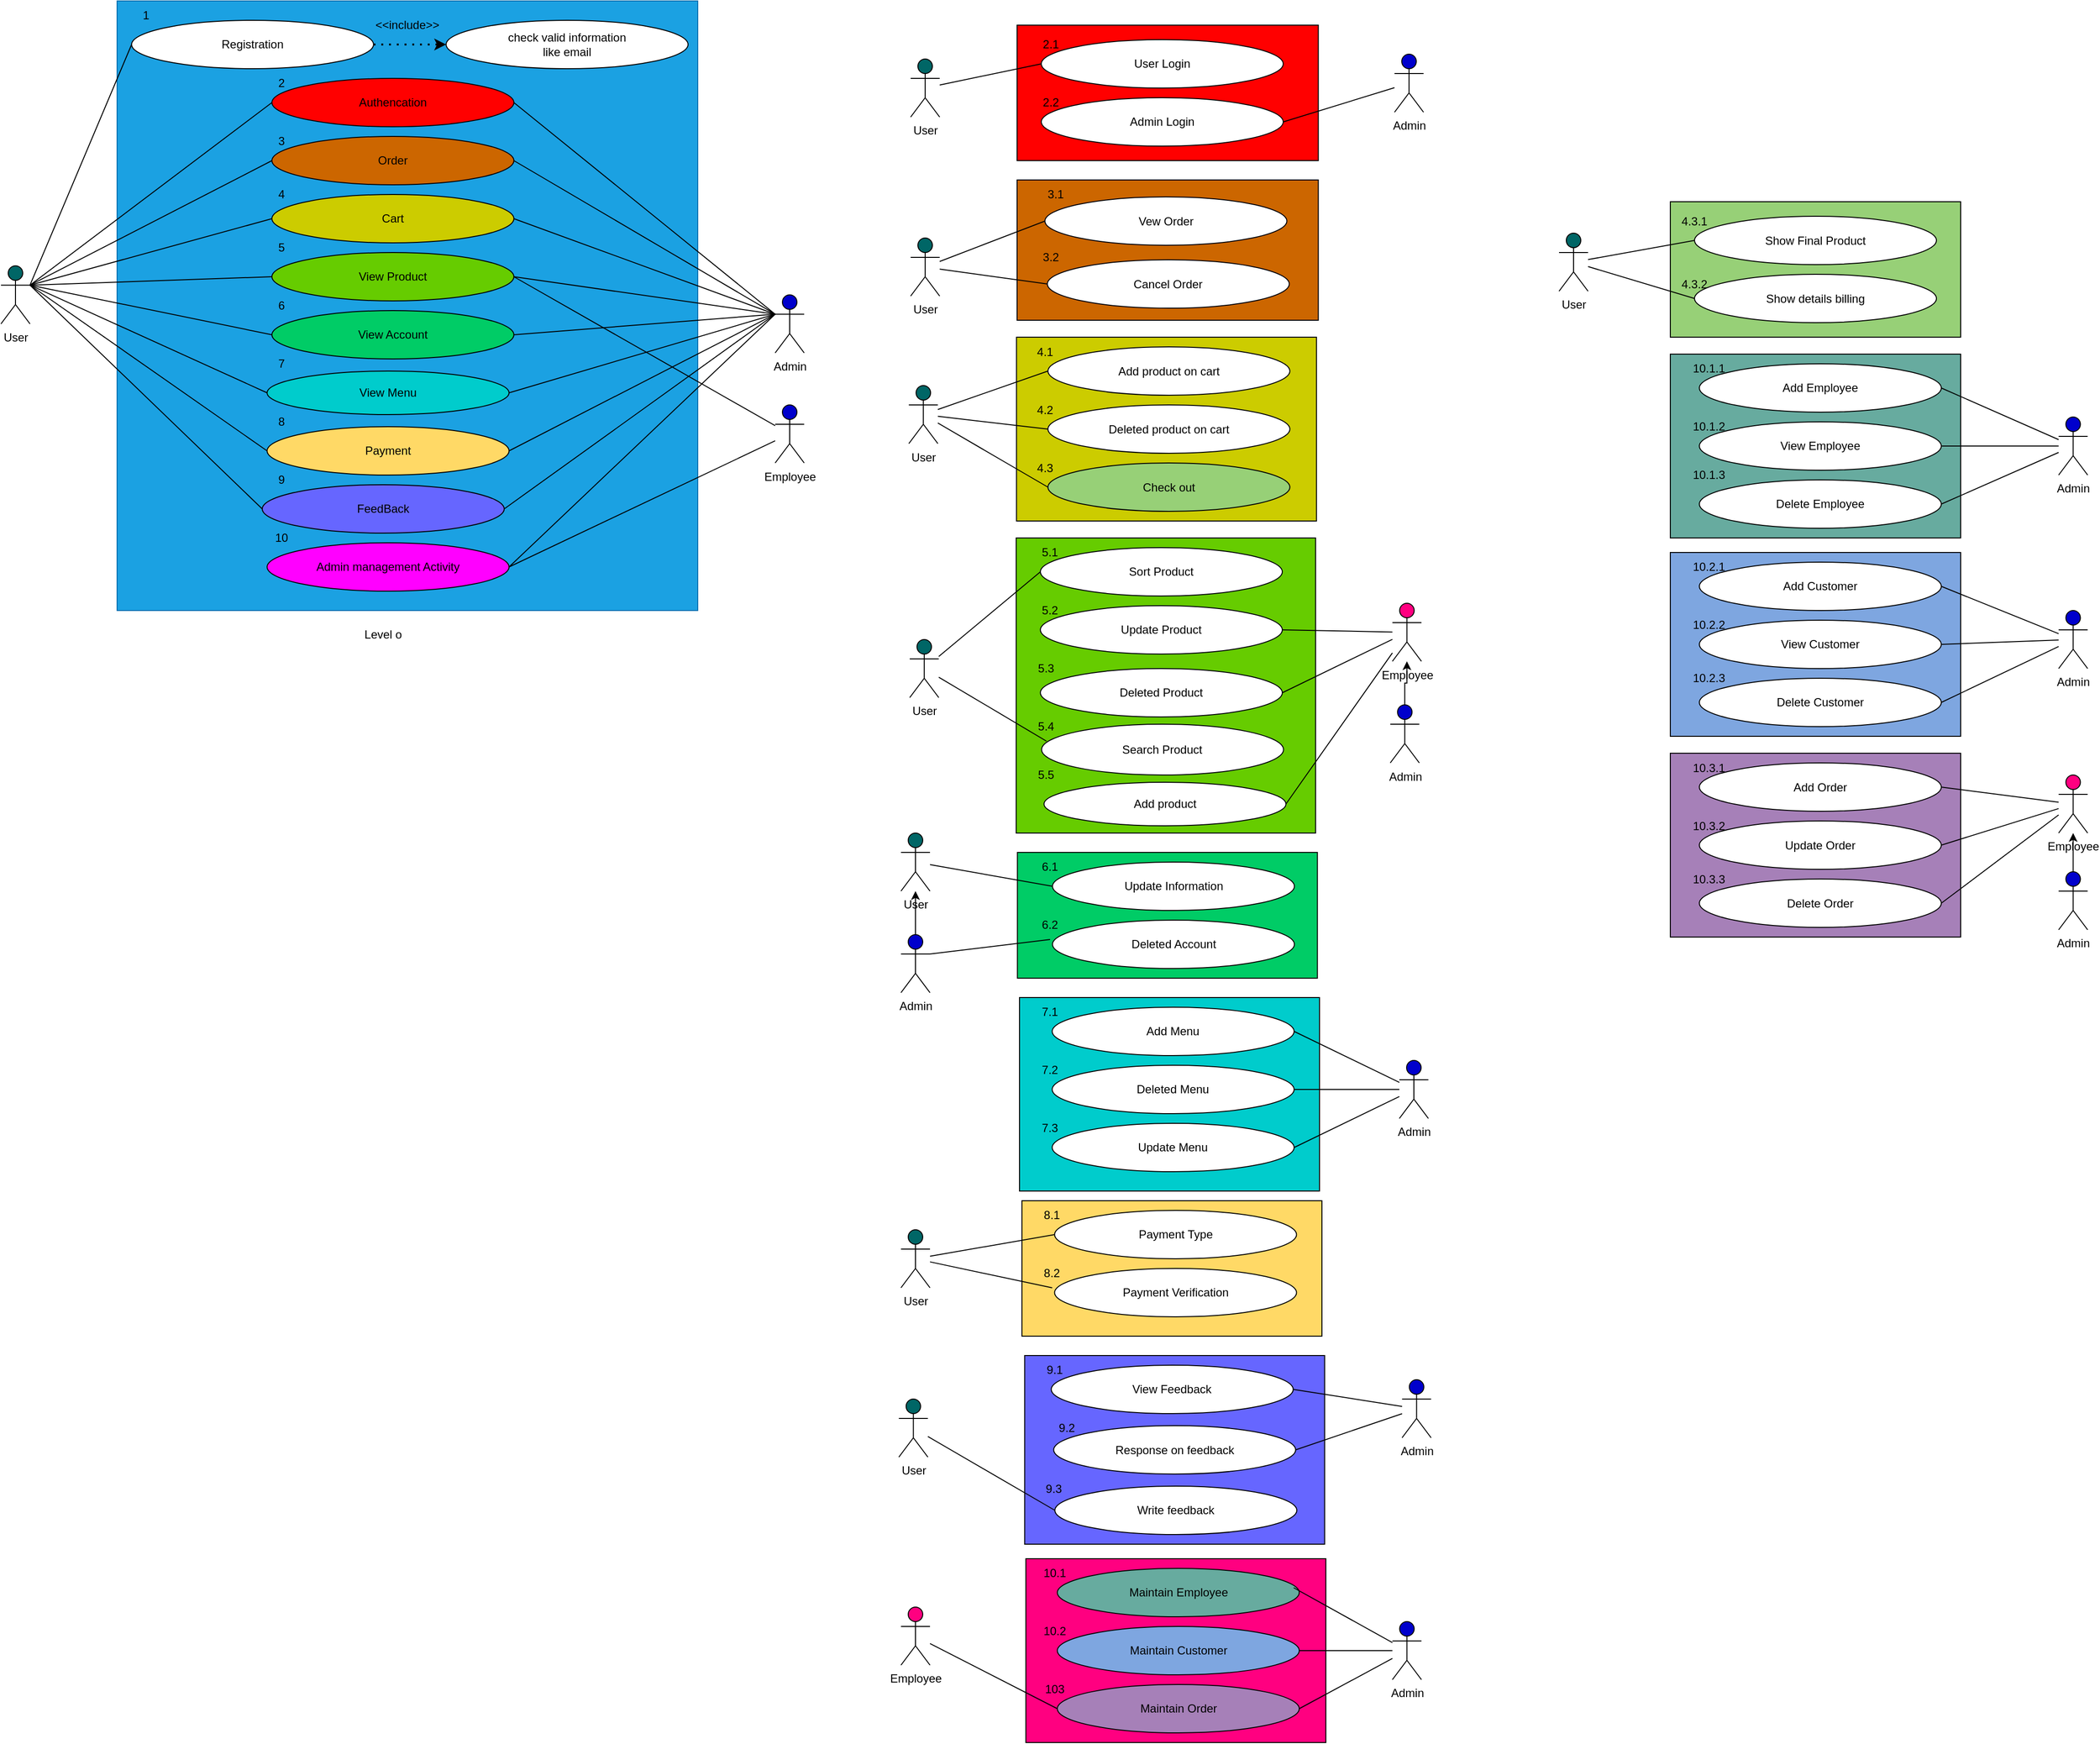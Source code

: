 <mxfile version="20.2.2" type="google"><diagram id="FgqosKj6DDR6s6B6h2Nz" name="Page-1"><mxGraphModel grid="1" page="1" gridSize="10" guides="1" tooltips="1" connect="1" arrows="1" fold="1" pageScale="1" pageWidth="850" pageHeight="1100" math="0" shadow="0"><root><mxCell id="0"/><mxCell id="1" parent="0"/><mxCell id="j2iX6_kHAnyw84ZMgo5Q-1" value="Admin" style="shape=umlActor;verticalLabelPosition=bottom;verticalAlign=top;html=1;outlineConnect=0;fillColor=#0000CC;" vertex="1" parent="1"><mxGeometry x="-40" y="-1866.25" width="30" height="60" as="geometry"/></mxCell><mxCell id="j2iX6_kHAnyw84ZMgo5Q-2" value="User" style="shape=umlActor;verticalLabelPosition=bottom;verticalAlign=top;html=1;outlineConnect=0;fillColor=#006666;" vertex="1" parent="1"><mxGeometry x="-840" y="-1896.25" width="30" height="60" as="geometry"/></mxCell><mxCell id="j2iX6_kHAnyw84ZMgo5Q-5" value="" style="rounded=0;whiteSpace=wrap;html=1;fillColor=#1ba1e2;fontColor=#ffffff;strokeColor=#006EAF;" vertex="1" parent="1"><mxGeometry x="-720" y="-2170" width="600" height="630" as="geometry"/></mxCell><mxCell id="j2iX6_kHAnyw84ZMgo5Q-6" value="Authencation" style="ellipse;whiteSpace=wrap;html=1;fillColor=#FF0000;" vertex="1" parent="1"><mxGeometry x="-560" y="-2090" width="250" height="50" as="geometry"/></mxCell><mxCell id="j2iX6_kHAnyw84ZMgo5Q-7" value="Order" style="ellipse;whiteSpace=wrap;html=1;fillColor=#CC6600;" vertex="1" parent="1"><mxGeometry x="-560" y="-2030" width="250" height="50" as="geometry"/></mxCell><mxCell id="j2iX6_kHAnyw84ZMgo5Q-8" value="Cart" style="ellipse;whiteSpace=wrap;html=1;fillColor=#CCCC00;" vertex="1" parent="1"><mxGeometry x="-560" y="-1970" width="250" height="50" as="geometry"/></mxCell><mxCell id="j2iX6_kHAnyw84ZMgo5Q-9" value="View Account" style="ellipse;whiteSpace=wrap;html=1;fillColor=#00CC66;" vertex="1" parent="1"><mxGeometry x="-560" y="-1850" width="250" height="50" as="geometry"/></mxCell><mxCell id="j2iX6_kHAnyw84ZMgo5Q-10" value="Payment" style="ellipse;whiteSpace=wrap;html=1;fillColor=#FFD966;" vertex="1" parent="1"><mxGeometry x="-565" y="-1730" width="250" height="50" as="geometry"/></mxCell><mxCell id="j2iX6_kHAnyw84ZMgo5Q-11" value="Registration" style="ellipse;whiteSpace=wrap;html=1;" vertex="1" parent="1"><mxGeometry x="-705" y="-2150" width="250" height="50" as="geometry"/></mxCell><mxCell id="j2iX6_kHAnyw84ZMgo5Q-13" value="FeedBack" style="ellipse;whiteSpace=wrap;html=1;fillColor=#6666FF;" vertex="1" parent="1"><mxGeometry x="-570" y="-1670" width="250" height="50" as="geometry"/></mxCell><mxCell id="j2iX6_kHAnyw84ZMgo5Q-14" value="Admin management Activity" style="ellipse;whiteSpace=wrap;html=1;fillColor=#FF00FF;" vertex="1" parent="1"><mxGeometry x="-565" y="-1610" width="250" height="50" as="geometry"/></mxCell><mxCell id="j2iX6_kHAnyw84ZMgo5Q-15" value="View Product" style="ellipse;whiteSpace=wrap;html=1;fillColor=#66CC00;" vertex="1" parent="1"><mxGeometry x="-560" y="-1910" width="250" height="50" as="geometry"/></mxCell><mxCell id="j2iX6_kHAnyw84ZMgo5Q-16" value="Level o" style="text;html=1;strokeColor=none;fillColor=none;align=center;verticalAlign=middle;whiteSpace=wrap;rounded=0;" vertex="1" parent="1"><mxGeometry x="-475" y="-1530" width="60" height="30" as="geometry"/></mxCell><mxCell id="j2iX6_kHAnyw84ZMgo5Q-17" value="2" style="text;html=1;strokeColor=none;fillColor=none;align=center;verticalAlign=middle;whiteSpace=wrap;rounded=0;" vertex="1" parent="1"><mxGeometry x="-580" y="-2100" width="60" height="30" as="geometry"/></mxCell><mxCell id="j2iX6_kHAnyw84ZMgo5Q-18" value="1" style="text;html=1;strokeColor=none;fillColor=none;align=center;verticalAlign=middle;whiteSpace=wrap;rounded=0;" vertex="1" parent="1"><mxGeometry x="-720" y="-2170" width="60" height="30" as="geometry"/></mxCell><mxCell id="j2iX6_kHAnyw84ZMgo5Q-19" value="3" style="text;html=1;strokeColor=none;fillColor=none;align=center;verticalAlign=middle;whiteSpace=wrap;rounded=0;" vertex="1" parent="1"><mxGeometry x="-580" y="-2040" width="60" height="30" as="geometry"/></mxCell><mxCell id="j2iX6_kHAnyw84ZMgo5Q-20" value="4" style="text;html=1;strokeColor=none;fillColor=none;align=center;verticalAlign=middle;whiteSpace=wrap;rounded=0;" vertex="1" parent="1"><mxGeometry x="-580" y="-1985" width="60" height="30" as="geometry"/></mxCell><mxCell id="j2iX6_kHAnyw84ZMgo5Q-23" value="View Menu" style="ellipse;whiteSpace=wrap;html=1;fillColor=#00CCCC;" vertex="1" parent="1"><mxGeometry x="-565" y="-1787.5" width="250" height="45" as="geometry"/></mxCell><mxCell id="j2iX6_kHAnyw84ZMgo5Q-24" value="" style="rounded=0;whiteSpace=wrap;html=1;fillColor=#FF0000;" vertex="1" parent="1"><mxGeometry x="210" y="-2145" width="311.25" height="140" as="geometry"/></mxCell><mxCell id="j2iX6_kHAnyw84ZMgo5Q-25" value="Admin Login" style="ellipse;whiteSpace=wrap;html=1;" vertex="1" parent="1"><mxGeometry x="235" y="-2070" width="250" height="50" as="geometry"/></mxCell><mxCell id="j2iX6_kHAnyw84ZMgo5Q-26" value="User Login" style="ellipse;whiteSpace=wrap;html=1;" vertex="1" parent="1"><mxGeometry x="235" y="-2130" width="250" height="50" as="geometry"/></mxCell><mxCell id="j2iX6_kHAnyw84ZMgo5Q-27" value="2.2" style="text;html=1;strokeColor=none;fillColor=none;align=center;verticalAlign=middle;whiteSpace=wrap;rounded=0;" vertex="1" parent="1"><mxGeometry x="215" y="-2080" width="60" height="30" as="geometry"/></mxCell><mxCell id="j2iX6_kHAnyw84ZMgo5Q-28" value="2.1" style="text;html=1;strokeColor=none;fillColor=none;align=center;verticalAlign=middle;whiteSpace=wrap;rounded=0;" vertex="1" parent="1"><mxGeometry x="215" y="-2140" width="60" height="30" as="geometry"/></mxCell><mxCell id="j2iX6_kHAnyw84ZMgo5Q-30" value="" style="rounded=0;whiteSpace=wrap;html=1;fillColor=#66CC00;" vertex="1" parent="1"><mxGeometry x="209.06" y="-1615" width="309.37" height="305" as="geometry"/></mxCell><mxCell id="j2iX6_kHAnyw84ZMgo5Q-31" value="Update Product" style="ellipse;whiteSpace=wrap;html=1;" vertex="1" parent="1"><mxGeometry x="234.06" y="-1545" width="250" height="50" as="geometry"/></mxCell><mxCell id="j2iX6_kHAnyw84ZMgo5Q-32" value="Sort Product" style="ellipse;whiteSpace=wrap;html=1;" vertex="1" parent="1"><mxGeometry x="234.06" y="-1605" width="250" height="50" as="geometry"/></mxCell><mxCell id="j2iX6_kHAnyw84ZMgo5Q-33" value="5.2" style="text;html=1;strokeColor=none;fillColor=none;align=center;verticalAlign=middle;whiteSpace=wrap;rounded=0;" vertex="1" parent="1"><mxGeometry x="214.06" y="-1555" width="60" height="30" as="geometry"/></mxCell><mxCell id="j2iX6_kHAnyw84ZMgo5Q-34" value="5.1" style="text;html=1;strokeColor=none;fillColor=none;align=center;verticalAlign=middle;whiteSpace=wrap;rounded=0;" vertex="1" parent="1"><mxGeometry x="214.06" y="-1615" width="60" height="30" as="geometry"/></mxCell><mxCell id="j2iX6_kHAnyw84ZMgo5Q-35" value="Deleted Product" style="ellipse;whiteSpace=wrap;html=1;" vertex="1" parent="1"><mxGeometry x="234.06" y="-1480" width="250" height="50" as="geometry"/></mxCell><mxCell id="j2iX6_kHAnyw84ZMgo5Q-37" value="" style="rounded=0;whiteSpace=wrap;html=1;fillColor=#FF0080;" vertex="1" parent="1"><mxGeometry x="219.06" y="-560" width="310" height="190" as="geometry"/></mxCell><mxCell id="j2iX6_kHAnyw84ZMgo5Q-38" value="Maintain Customer" style="ellipse;whiteSpace=wrap;html=1;fillColor=#7EA6E0;" vertex="1" parent="1"><mxGeometry x="251.56" y="-490" width="250" height="50" as="geometry"/></mxCell><mxCell id="j2iX6_kHAnyw84ZMgo5Q-39" value="Maintain Employee" style="ellipse;whiteSpace=wrap;html=1;fillColor=#67AB9F;" vertex="1" parent="1"><mxGeometry x="251.56" y="-550" width="250" height="50" as="geometry"/></mxCell><mxCell id="j2iX6_kHAnyw84ZMgo5Q-40" value="10.2&lt;span style=&quot;color: rgba(0, 0, 0, 0); font-family: monospace; font-size: 0px; text-align: start;&quot;&gt;%3CmxGraphModel%3E%3Croot%3E%3CmxCell%20id%3D%220%22%2F%3E%3CmxCell%20id%3D%221%22%20parent%3D%220%22%2F%3E%3CmxCell%20id%3D%222%22%20value%3D%223.2.1%22%20style%3D%22text%3Bhtml%3D1%3BstrokeColor%3Dnone%3BfillColor%3Dnone%3Balign%3Dcenter%3BverticalAlign%3Dmiddle%3BwhiteSpace%3Dwrap%3Brounded%3D0%3B%22%20vertex%3D%221%22%20parent%3D%221%22%3E%3CmxGeometry%20x%3D%22110%22%20y%3D%22-2050%22%20width%3D%2260%22%20height%3D%2230%22%20as%3D%22geometry%22%2F%3E%3C%2FmxCell%3E%3C%2Froot%3E%3C%2FmxGraphModel%3E&lt;/span&gt;" style="text;html=1;strokeColor=none;fillColor=none;align=center;verticalAlign=middle;whiteSpace=wrap;rounded=0;" vertex="1" parent="1"><mxGeometry x="219.06" y="-500" width="60" height="30" as="geometry"/></mxCell><mxCell id="j2iX6_kHAnyw84ZMgo5Q-41" value="10.1" style="text;html=1;strokeColor=none;fillColor=none;align=center;verticalAlign=middle;whiteSpace=wrap;rounded=0;" vertex="1" parent="1"><mxGeometry x="219.06" y="-560" width="60" height="30" as="geometry"/></mxCell><mxCell id="j2iX6_kHAnyw84ZMgo5Q-42" value="Maintain Order" style="ellipse;whiteSpace=wrap;html=1;fillColor=#A680B8;" vertex="1" parent="1"><mxGeometry x="251.56" y="-430" width="250" height="50" as="geometry"/></mxCell><mxCell id="xMBIIA-gF64-YtAblyIa-7" value="" style="rounded=0;whiteSpace=wrap;html=1;fillColor=#67AB9F;" vertex="1" parent="1"><mxGeometry x="885" y="-1805" width="300" height="190" as="geometry"/></mxCell><mxCell id="xMBIIA-gF64-YtAblyIa-8" value="View Employee" style="ellipse;whiteSpace=wrap;html=1;" vertex="1" parent="1"><mxGeometry x="915" y="-1735" width="250" height="50" as="geometry"/></mxCell><mxCell id="xMBIIA-gF64-YtAblyIa-9" value="Add Employee" style="ellipse;whiteSpace=wrap;html=1;" vertex="1" parent="1"><mxGeometry x="915" y="-1795" width="250" height="50" as="geometry"/></mxCell><mxCell id="xMBIIA-gF64-YtAblyIa-10" value="10.1.2" style="text;html=1;strokeColor=none;fillColor=none;align=center;verticalAlign=middle;whiteSpace=wrap;rounded=0;" vertex="1" parent="1"><mxGeometry x="895" y="-1745" width="60" height="30" as="geometry"/></mxCell><mxCell id="xMBIIA-gF64-YtAblyIa-11" value="10.1.1" style="text;html=1;strokeColor=none;fillColor=none;align=center;verticalAlign=middle;whiteSpace=wrap;rounded=0;" vertex="1" parent="1"><mxGeometry x="895" y="-1805" width="60" height="30" as="geometry"/></mxCell><mxCell id="xMBIIA-gF64-YtAblyIa-12" value="Delete Employee" style="ellipse;whiteSpace=wrap;html=1;" vertex="1" parent="1"><mxGeometry x="915" y="-1675" width="250" height="50" as="geometry"/></mxCell><mxCell id="xMBIIA-gF64-YtAblyIa-16" value="" style="rounded=0;whiteSpace=wrap;html=1;fillColor=#7EA6E0;" vertex="1" parent="1"><mxGeometry x="885" y="-1600" width="300" height="190" as="geometry"/></mxCell><mxCell id="xMBIIA-gF64-YtAblyIa-17" value="View Customer" style="ellipse;whiteSpace=wrap;html=1;" vertex="1" parent="1"><mxGeometry x="915" y="-1530" width="250" height="50" as="geometry"/></mxCell><mxCell id="xMBIIA-gF64-YtAblyIa-18" value="Add Customer" style="ellipse;whiteSpace=wrap;html=1;" vertex="1" parent="1"><mxGeometry x="915" y="-1590" width="250" height="50" as="geometry"/></mxCell><mxCell id="xMBIIA-gF64-YtAblyIa-19" value="10.2.2" style="text;html=1;strokeColor=none;fillColor=none;align=center;verticalAlign=middle;whiteSpace=wrap;rounded=0;" vertex="1" parent="1"><mxGeometry x="895" y="-1540" width="60" height="30" as="geometry"/></mxCell><mxCell id="xMBIIA-gF64-YtAblyIa-20" value="10.2.1" style="text;html=1;strokeColor=none;fillColor=none;align=center;verticalAlign=middle;whiteSpace=wrap;rounded=0;" vertex="1" parent="1"><mxGeometry x="895" y="-1600" width="60" height="30" as="geometry"/></mxCell><mxCell id="xMBIIA-gF64-YtAblyIa-21" value="Delete Customer" style="ellipse;whiteSpace=wrap;html=1;" vertex="1" parent="1"><mxGeometry x="915" y="-1470" width="250" height="50" as="geometry"/></mxCell><mxCell id="Lp3d3aF1J7P8xkE-ZqNO-3" value="" style="endArrow=classic;dashed=1;html=1;dashPattern=1 3;strokeWidth=2;rounded=0;exitX=1;exitY=0.5;exitDx=0;exitDy=0;entryX=0;entryY=0.5;entryDx=0;entryDy=0;startArrow=none;startFill=0;endFill=1;" edge="1" parent="1" source="j2iX6_kHAnyw84ZMgo5Q-11" target="Lp3d3aF1J7P8xkE-ZqNO-4"><mxGeometry width="50" height="50" relative="1" as="geometry"><mxPoint x="-490" y="-1911.25" as="sourcePoint"/><mxPoint x="-380" y="-2166.25" as="targetPoint"/></mxGeometry></mxCell><mxCell id="Lp3d3aF1J7P8xkE-ZqNO-4" value="check valid information&lt;br&gt;like email" style="ellipse;whiteSpace=wrap;html=1;" vertex="1" parent="1"><mxGeometry x="-380" y="-2150" width="250" height="50" as="geometry"/></mxCell><mxCell id="Lp3d3aF1J7P8xkE-ZqNO-5" value="&amp;lt;&amp;lt;include&amp;gt;&amp;gt;" style="text;html=1;strokeColor=none;fillColor=none;align=center;verticalAlign=middle;whiteSpace=wrap;rounded=0;" vertex="1" parent="1"><mxGeometry x="-450" y="-2160" width="60" height="30" as="geometry"/></mxCell><mxCell id="Lp3d3aF1J7P8xkE-ZqNO-6" value="Search Product" style="ellipse;whiteSpace=wrap;html=1;" vertex="1" parent="1"><mxGeometry x="235.31" y="-1422.5" width="250" height="52.5" as="geometry"/></mxCell><mxCell id="Lp3d3aF1J7P8xkE-ZqNO-7" value="5" style="text;html=1;strokeColor=none;fillColor=none;align=center;verticalAlign=middle;whiteSpace=wrap;rounded=0;" vertex="1" parent="1"><mxGeometry x="-580" y="-1930" width="60" height="30" as="geometry"/></mxCell><mxCell id="Lp3d3aF1J7P8xkE-ZqNO-8" value="6" style="text;html=1;strokeColor=none;fillColor=none;align=center;verticalAlign=middle;whiteSpace=wrap;rounded=0;" vertex="1" parent="1"><mxGeometry x="-580" y="-1870" width="60" height="30" as="geometry"/></mxCell><mxCell id="Lp3d3aF1J7P8xkE-ZqNO-9" value="7" style="text;html=1;strokeColor=none;fillColor=none;align=center;verticalAlign=middle;whiteSpace=wrap;rounded=0;" vertex="1" parent="1"><mxGeometry x="-580" y="-1810" width="60" height="30" as="geometry"/></mxCell><mxCell id="Lp3d3aF1J7P8xkE-ZqNO-10" value="8" style="text;html=1;strokeColor=none;fillColor=none;align=center;verticalAlign=middle;whiteSpace=wrap;rounded=0;" vertex="1" parent="1"><mxGeometry x="-580" y="-1750" width="60" height="30" as="geometry"/></mxCell><mxCell id="Lp3d3aF1J7P8xkE-ZqNO-11" value="9" style="text;html=1;strokeColor=none;fillColor=none;align=center;verticalAlign=middle;whiteSpace=wrap;rounded=0;" vertex="1" parent="1"><mxGeometry x="-580" y="-1690" width="60" height="30" as="geometry"/></mxCell><mxCell id="Lp3d3aF1J7P8xkE-ZqNO-12" value="10" style="text;html=1;strokeColor=none;fillColor=none;align=center;verticalAlign=middle;whiteSpace=wrap;rounded=0;" vertex="1" parent="1"><mxGeometry x="-580" y="-1630" width="60" height="30" as="geometry"/></mxCell><mxCell id="Lp3d3aF1J7P8xkE-ZqNO-19" value="" style="rounded=0;whiteSpace=wrap;html=1;fillColor=#CC6600;" vertex="1" parent="1"><mxGeometry x="210" y="-1985" width="311.25" height="145" as="geometry"/></mxCell><mxCell id="Lp3d3aF1J7P8xkE-ZqNO-20" value="Vew Order" style="ellipse;whiteSpace=wrap;html=1;" vertex="1" parent="1"><mxGeometry x="238.75" y="-1967.5" width="250" height="50" as="geometry"/></mxCell><mxCell id="Lp3d3aF1J7P8xkE-ZqNO-24" value="3.1" style="text;html=1;strokeColor=none;fillColor=none;align=center;verticalAlign=middle;whiteSpace=wrap;rounded=0;" vertex="1" parent="1"><mxGeometry x="220" y="-1985" width="60" height="30" as="geometry"/></mxCell><mxCell id="Lp3d3aF1J7P8xkE-ZqNO-28" value="103" style="text;html=1;strokeColor=none;fillColor=none;align=center;verticalAlign=middle;whiteSpace=wrap;rounded=0;" vertex="1" parent="1"><mxGeometry x="219.06" y="-440" width="60" height="30" as="geometry"/></mxCell><mxCell id="Lp3d3aF1J7P8xkE-ZqNO-29" value="" style="rounded=0;whiteSpace=wrap;html=1;fillColor=#CCCC00;" vertex="1" parent="1"><mxGeometry x="209.37" y="-1822.5" width="310" height="190" as="geometry"/></mxCell><mxCell id="Lp3d3aF1J7P8xkE-ZqNO-30" value="Deleted product on cart" style="ellipse;whiteSpace=wrap;html=1;" vertex="1" parent="1"><mxGeometry x="241.87" y="-1752.5" width="250" height="50" as="geometry"/></mxCell><mxCell id="Lp3d3aF1J7P8xkE-ZqNO-31" value="Add product on cart" style="ellipse;whiteSpace=wrap;html=1;" vertex="1" parent="1"><mxGeometry x="241.87" y="-1812.5" width="250" height="50" as="geometry"/></mxCell><mxCell id="Lp3d3aF1J7P8xkE-ZqNO-32" value="4.2" style="text;html=1;strokeColor=none;fillColor=none;align=center;verticalAlign=middle;whiteSpace=wrap;rounded=0;" vertex="1" parent="1"><mxGeometry x="209.37" y="-1762.5" width="60" height="30" as="geometry"/></mxCell><mxCell id="Lp3d3aF1J7P8xkE-ZqNO-33" value="4.1" style="text;html=1;strokeColor=none;fillColor=none;align=center;verticalAlign=middle;whiteSpace=wrap;rounded=0;" vertex="1" parent="1"><mxGeometry x="209.37" y="-1822.5" width="60" height="30" as="geometry"/></mxCell><mxCell id="Lp3d3aF1J7P8xkE-ZqNO-34" value="Check out" style="ellipse;whiteSpace=wrap;html=1;fillColor=#97D077;" vertex="1" parent="1"><mxGeometry x="241.87" y="-1692.5" width="250" height="50" as="geometry"/></mxCell><mxCell id="Lp3d3aF1J7P8xkE-ZqNO-35" value="4.3" style="text;html=1;strokeColor=none;fillColor=none;align=center;verticalAlign=middle;whiteSpace=wrap;rounded=0;" vertex="1" parent="1"><mxGeometry x="209.37" y="-1702.5" width="60" height="30" as="geometry"/></mxCell><mxCell id="Lp3d3aF1J7P8xkE-ZqNO-36" value="5.3" style="text;html=1;strokeColor=none;fillColor=none;align=center;verticalAlign=middle;whiteSpace=wrap;rounded=0;" vertex="1" parent="1"><mxGeometry x="210.31" y="-1495" width="60" height="30" as="geometry"/></mxCell><mxCell id="Lp3d3aF1J7P8xkE-ZqNO-37" value="5.4" style="text;html=1;strokeColor=none;fillColor=none;align=center;verticalAlign=middle;whiteSpace=wrap;rounded=0;" vertex="1" parent="1"><mxGeometry x="210.31" y="-1435" width="60" height="30" as="geometry"/></mxCell><mxCell id="Lp3d3aF1J7P8xkE-ZqNO-38" value="" style="rounded=0;whiteSpace=wrap;html=1;fillColor=#00CC66;" vertex="1" parent="1"><mxGeometry x="210.31" y="-1290" width="310" height="130" as="geometry"/></mxCell><mxCell id="Lp3d3aF1J7P8xkE-ZqNO-39" value="Deleted Account" style="ellipse;whiteSpace=wrap;html=1;" vertex="1" parent="1"><mxGeometry x="246.56" y="-1220" width="250" height="50" as="geometry"/></mxCell><mxCell id="Lp3d3aF1J7P8xkE-ZqNO-40" value="Update Information" style="ellipse;whiteSpace=wrap;html=1;" vertex="1" parent="1"><mxGeometry x="246.56" y="-1280" width="250" height="50" as="geometry"/></mxCell><mxCell id="Lp3d3aF1J7P8xkE-ZqNO-41" value="6.2" style="text;html=1;strokeColor=none;fillColor=none;align=center;verticalAlign=middle;whiteSpace=wrap;rounded=0;" vertex="1" parent="1"><mxGeometry x="214.06" y="-1230" width="60" height="30" as="geometry"/></mxCell><mxCell id="Lp3d3aF1J7P8xkE-ZqNO-42" value="6.1" style="text;html=1;strokeColor=none;fillColor=none;align=center;verticalAlign=middle;whiteSpace=wrap;rounded=0;" vertex="1" parent="1"><mxGeometry x="214.06" y="-1290" width="60" height="30" as="geometry"/></mxCell><mxCell id="Lp3d3aF1J7P8xkE-ZqNO-45" value="Cancel Order" style="ellipse;whiteSpace=wrap;html=1;" vertex="1" parent="1"><mxGeometry x="241.25" y="-1902.5" width="250" height="50" as="geometry"/></mxCell><mxCell id="Lp3d3aF1J7P8xkE-ZqNO-46" value="3.2" style="text;html=1;strokeColor=none;fillColor=none;align=center;verticalAlign=middle;whiteSpace=wrap;rounded=0;" vertex="1" parent="1"><mxGeometry x="215" y="-1920" width="60" height="30" as="geometry"/></mxCell><mxCell id="Lp3d3aF1J7P8xkE-ZqNO-47" value="Add product" style="ellipse;whiteSpace=wrap;html=1;" vertex="1" parent="1"><mxGeometry x="237.81" y="-1362.5" width="250" height="45" as="geometry"/></mxCell><mxCell id="Lp3d3aF1J7P8xkE-ZqNO-48" value="5.5" style="text;html=1;strokeColor=none;fillColor=none;align=center;verticalAlign=middle;whiteSpace=wrap;rounded=0;" vertex="1" parent="1"><mxGeometry x="210.31" y="-1385" width="60" height="30" as="geometry"/></mxCell><mxCell id="Lp3d3aF1J7P8xkE-ZqNO-49" value="" style="rounded=0;whiteSpace=wrap;html=1;fillColor=#00CCCC;" vertex="1" parent="1"><mxGeometry x="212.5" y="-1140" width="310" height="200" as="geometry"/></mxCell><mxCell id="Lp3d3aF1J7P8xkE-ZqNO-50" value="Deleted Menu" style="ellipse;whiteSpace=wrap;html=1;" vertex="1" parent="1"><mxGeometry x="246.25" y="-1070" width="250" height="50" as="geometry"/></mxCell><mxCell id="Lp3d3aF1J7P8xkE-ZqNO-51" value="Add Menu" style="ellipse;whiteSpace=wrap;html=1;" vertex="1" parent="1"><mxGeometry x="246.25" y="-1130" width="250" height="50" as="geometry"/></mxCell><mxCell id="Lp3d3aF1J7P8xkE-ZqNO-52" value="7.2" style="text;html=1;strokeColor=none;fillColor=none;align=center;verticalAlign=middle;whiteSpace=wrap;rounded=0;" vertex="1" parent="1"><mxGeometry x="213.75" y="-1080" width="60" height="30" as="geometry"/></mxCell><mxCell id="Lp3d3aF1J7P8xkE-ZqNO-53" value="7.1" style="text;html=1;strokeColor=none;fillColor=none;align=center;verticalAlign=middle;whiteSpace=wrap;rounded=0;" vertex="1" parent="1"><mxGeometry x="213.75" y="-1140" width="60" height="30" as="geometry"/></mxCell><mxCell id="Lp3d3aF1J7P8xkE-ZqNO-54" value="Update Menu" style="ellipse;whiteSpace=wrap;html=1;" vertex="1" parent="1"><mxGeometry x="246.25" y="-1010" width="250" height="50" as="geometry"/></mxCell><mxCell id="Lp3d3aF1J7P8xkE-ZqNO-55" value="7.3" style="text;html=1;strokeColor=none;fillColor=none;align=center;verticalAlign=middle;whiteSpace=wrap;rounded=0;" vertex="1" parent="1"><mxGeometry x="213.75" y="-1020" width="60" height="30" as="geometry"/></mxCell><mxCell id="Lp3d3aF1J7P8xkE-ZqNO-56" style="edgeStyle=orthogonalEdgeStyle;rounded=0;orthogonalLoop=1;jettySize=auto;html=1;exitX=0.5;exitY=1;exitDx=0;exitDy=0;" edge="1" parent="1" source="j2iX6_kHAnyw84ZMgo5Q-16" target="j2iX6_kHAnyw84ZMgo5Q-16"><mxGeometry relative="1" as="geometry"/></mxCell><mxCell id="dVG85D8PzPPA9ObBqvFD-1" value="10.1.3" style="text;html=1;strokeColor=none;fillColor=none;align=center;verticalAlign=middle;whiteSpace=wrap;rounded=0;" vertex="1" parent="1"><mxGeometry x="895" y="-1695" width="60" height="30" as="geometry"/></mxCell><mxCell id="dVG85D8PzPPA9ObBqvFD-2" value="10.2.3" style="text;html=1;strokeColor=none;fillColor=none;align=center;verticalAlign=middle;whiteSpace=wrap;rounded=0;" vertex="1" parent="1"><mxGeometry x="895" y="-1485" width="60" height="30" as="geometry"/></mxCell><mxCell id="dVG85D8PzPPA9ObBqvFD-4" value="" style="rounded=0;whiteSpace=wrap;html=1;fillColor=#6666FF;" vertex="1" parent="1"><mxGeometry x="217.81" y="-770" width="310" height="195" as="geometry"/></mxCell><mxCell id="dVG85D8PzPPA9ObBqvFD-5" value="Response on feedback" style="ellipse;whiteSpace=wrap;html=1;" vertex="1" parent="1"><mxGeometry x="247.81" y="-697.5" width="250" height="50" as="geometry"/></mxCell><mxCell id="dVG85D8PzPPA9ObBqvFD-6" value="View Feedback" style="ellipse;whiteSpace=wrap;html=1;" vertex="1" parent="1"><mxGeometry x="245.31" y="-760" width="250" height="50" as="geometry"/></mxCell><mxCell id="dVG85D8PzPPA9ObBqvFD-7" value="9.2" style="text;html=1;strokeColor=none;fillColor=none;align=center;verticalAlign=middle;whiteSpace=wrap;rounded=0;" vertex="1" parent="1"><mxGeometry x="219.06" y="-710" width="84.69" height="30" as="geometry"/></mxCell><mxCell id="dVG85D8PzPPA9ObBqvFD-8" value="9.1" style="text;html=1;strokeColor=none;fillColor=none;align=center;verticalAlign=middle;whiteSpace=wrap;rounded=0;" vertex="1" parent="1"><mxGeometry x="219.06" y="-770" width="60" height="30" as="geometry"/></mxCell><mxCell id="dVG85D8PzPPA9ObBqvFD-9" value="" style="rounded=0;whiteSpace=wrap;html=1;fillColor=#97D077;" vertex="1" parent="1"><mxGeometry x="885" y="-1962.5" width="300" height="140" as="geometry"/></mxCell><mxCell id="dVG85D8PzPPA9ObBqvFD-10" value="Show details billing" style="ellipse;whiteSpace=wrap;html=1;" vertex="1" parent="1"><mxGeometry x="910" y="-1887.5" width="250" height="50" as="geometry"/></mxCell><mxCell id="dVG85D8PzPPA9ObBqvFD-11" value="Show Final Product" style="ellipse;whiteSpace=wrap;html=1;" vertex="1" parent="1"><mxGeometry x="910" y="-1947.5" width="250" height="50" as="geometry"/></mxCell><mxCell id="dVG85D8PzPPA9ObBqvFD-12" value="4.3.2" style="text;html=1;strokeColor=none;fillColor=none;align=center;verticalAlign=middle;whiteSpace=wrap;rounded=0;" vertex="1" parent="1"><mxGeometry x="880" y="-1892.5" width="60" height="30" as="geometry"/></mxCell><mxCell id="dVG85D8PzPPA9ObBqvFD-13" value="4.3.1" style="text;html=1;strokeColor=none;fillColor=none;align=center;verticalAlign=middle;whiteSpace=wrap;rounded=0;" vertex="1" parent="1"><mxGeometry x="880" y="-1957.5" width="60" height="30" as="geometry"/></mxCell><mxCell id="dVG85D8PzPPA9ObBqvFD-20" value="" style="endArrow=none;html=1;rounded=0;entryX=1;entryY=0.5;entryDx=0;entryDy=0;exitX=0;exitY=0.333;exitDx=0;exitDy=0;exitPerimeter=0;" edge="1" parent="1" source="j2iX6_kHAnyw84ZMgo5Q-1" target="j2iX6_kHAnyw84ZMgo5Q-6"><mxGeometry width="50" height="50" relative="1" as="geometry"><mxPoint x="-840" y="-1981.25" as="sourcePoint"/><mxPoint x="-695" y="-2126.25" as="targetPoint"/></mxGeometry></mxCell><mxCell id="dVG85D8PzPPA9ObBqvFD-21" value="" style="endArrow=none;html=1;rounded=0;entryX=1;entryY=0.5;entryDx=0;entryDy=0;exitX=0;exitY=0.333;exitDx=0;exitDy=0;exitPerimeter=0;" edge="1" parent="1" source="j2iX6_kHAnyw84ZMgo5Q-1" target="j2iX6_kHAnyw84ZMgo5Q-14"><mxGeometry width="50" height="50" relative="1" as="geometry"><mxPoint x="-240" y="-1871.25" as="sourcePoint"/><mxPoint x="-190" y="-1921.25" as="targetPoint"/></mxGeometry></mxCell><mxCell id="dVG85D8PzPPA9ObBqvFD-23" value="" style="endArrow=none;html=1;rounded=0;exitX=1;exitY=0.333;exitDx=0;exitDy=0;exitPerimeter=0;entryX=0;entryY=0.5;entryDx=0;entryDy=0;" edge="1" parent="1" source="j2iX6_kHAnyw84ZMgo5Q-2" target="j2iX6_kHAnyw84ZMgo5Q-11"><mxGeometry width="50" height="50" relative="1" as="geometry"><mxPoint x="-430" y="-1871.25" as="sourcePoint"/><mxPoint x="-380" y="-1921.25" as="targetPoint"/><Array as="points"/></mxGeometry></mxCell><mxCell id="dVG85D8PzPPA9ObBqvFD-24" value="" style="endArrow=none;html=1;rounded=0;entryX=0;entryY=0.5;entryDx=0;entryDy=0;exitX=1;exitY=0.333;exitDx=0;exitDy=0;exitPerimeter=0;" edge="1" parent="1" source="j2iX6_kHAnyw84ZMgo5Q-2" target="j2iX6_kHAnyw84ZMgo5Q-6"><mxGeometry width="50" height="50" relative="1" as="geometry"><mxPoint x="-430" y="-1871.25" as="sourcePoint"/><mxPoint x="-380" y="-1921.25" as="targetPoint"/></mxGeometry></mxCell><mxCell id="dVG85D8PzPPA9ObBqvFD-25" value="" style="endArrow=none;html=1;rounded=0;exitX=1;exitY=0.333;exitDx=0;exitDy=0;exitPerimeter=0;entryX=0;entryY=0.5;entryDx=0;entryDy=0;" edge="1" parent="1" source="j2iX6_kHAnyw84ZMgo5Q-2" target="j2iX6_kHAnyw84ZMgo5Q-7"><mxGeometry width="50" height="50" relative="1" as="geometry"><mxPoint x="-430" y="-1871.25" as="sourcePoint"/><mxPoint x="-380" y="-1921.25" as="targetPoint"/></mxGeometry></mxCell><mxCell id="dVG85D8PzPPA9ObBqvFD-27" value="" style="endArrow=none;html=1;rounded=0;exitX=1;exitY=0.333;exitDx=0;exitDy=0;exitPerimeter=0;entryX=0;entryY=0.5;entryDx=0;entryDy=0;" edge="1" parent="1" source="j2iX6_kHAnyw84ZMgo5Q-2" target="j2iX6_kHAnyw84ZMgo5Q-8"><mxGeometry width="50" height="50" relative="1" as="geometry"><mxPoint x="-430" y="-1871.25" as="sourcePoint"/><mxPoint x="-380" y="-1921.25" as="targetPoint"/></mxGeometry></mxCell><mxCell id="dVG85D8PzPPA9ObBqvFD-28" value="" style="endArrow=none;html=1;rounded=0;exitX=1;exitY=0.333;exitDx=0;exitDy=0;exitPerimeter=0;entryX=0;entryY=0.5;entryDx=0;entryDy=0;" edge="1" parent="1" source="j2iX6_kHAnyw84ZMgo5Q-2" target="j2iX6_kHAnyw84ZMgo5Q-15"><mxGeometry width="50" height="50" relative="1" as="geometry"><mxPoint x="-430" y="-1871.25" as="sourcePoint"/><mxPoint x="-380" y="-1921.25" as="targetPoint"/></mxGeometry></mxCell><mxCell id="dVG85D8PzPPA9ObBqvFD-29" value="" style="endArrow=none;html=1;rounded=0;exitX=1;exitY=0.333;exitDx=0;exitDy=0;exitPerimeter=0;entryX=0;entryY=0.5;entryDx=0;entryDy=0;" edge="1" parent="1" source="j2iX6_kHAnyw84ZMgo5Q-2" target="j2iX6_kHAnyw84ZMgo5Q-9"><mxGeometry width="50" height="50" relative="1" as="geometry"><mxPoint x="-430" y="-1871.25" as="sourcePoint"/><mxPoint x="-380" y="-1921.25" as="targetPoint"/></mxGeometry></mxCell><mxCell id="dVG85D8PzPPA9ObBqvFD-31" value="" style="endArrow=none;html=1;rounded=0;exitX=1;exitY=0.333;exitDx=0;exitDy=0;exitPerimeter=0;entryX=0;entryY=0.5;entryDx=0;entryDy=0;" edge="1" parent="1" source="j2iX6_kHAnyw84ZMgo5Q-2" target="j2iX6_kHAnyw84ZMgo5Q-23"><mxGeometry width="50" height="50" relative="1" as="geometry"><mxPoint x="-430" y="-1811.25" as="sourcePoint"/><mxPoint x="-380" y="-1861.25" as="targetPoint"/></mxGeometry></mxCell><mxCell id="dVG85D8PzPPA9ObBqvFD-32" value="" style="endArrow=none;html=1;rounded=0;exitX=1;exitY=0.333;exitDx=0;exitDy=0;exitPerimeter=0;entryX=0;entryY=0.5;entryDx=0;entryDy=0;" edge="1" parent="1" source="j2iX6_kHAnyw84ZMgo5Q-2" target="j2iX6_kHAnyw84ZMgo5Q-10"><mxGeometry width="50" height="50" relative="1" as="geometry"><mxPoint x="-430" y="-1811.25" as="sourcePoint"/><mxPoint x="-380" y="-1861.25" as="targetPoint"/></mxGeometry></mxCell><mxCell id="dVG85D8PzPPA9ObBqvFD-33" value="" style="endArrow=none;html=1;rounded=0;exitX=1;exitY=0.333;exitDx=0;exitDy=0;exitPerimeter=0;entryX=0;entryY=0.5;entryDx=0;entryDy=0;" edge="1" parent="1" source="j2iX6_kHAnyw84ZMgo5Q-2" target="j2iX6_kHAnyw84ZMgo5Q-13"><mxGeometry width="50" height="50" relative="1" as="geometry"><mxPoint x="-430" y="-1811.25" as="sourcePoint"/><mxPoint x="-380" y="-1861.25" as="targetPoint"/></mxGeometry></mxCell><mxCell id="dVG85D8PzPPA9ObBqvFD-34" value="" style="endArrow=none;html=1;rounded=0;exitX=1;exitY=0.5;exitDx=0;exitDy=0;entryX=0;entryY=0.333;entryDx=0;entryDy=0;entryPerimeter=0;" edge="1" parent="1" source="j2iX6_kHAnyw84ZMgo5Q-7" target="j2iX6_kHAnyw84ZMgo5Q-1"><mxGeometry width="50" height="50" relative="1" as="geometry"><mxPoint x="-430" y="-1811.25" as="sourcePoint"/><mxPoint x="-380" y="-1861.25" as="targetPoint"/></mxGeometry></mxCell><mxCell id="dVG85D8PzPPA9ObBqvFD-35" value="" style="endArrow=none;html=1;rounded=0;entryX=0;entryY=0.333;entryDx=0;entryDy=0;entryPerimeter=0;exitX=1;exitY=0.5;exitDx=0;exitDy=0;" edge="1" parent="1" source="j2iX6_kHAnyw84ZMgo5Q-8" target="j2iX6_kHAnyw84ZMgo5Q-1"><mxGeometry width="50" height="50" relative="1" as="geometry"><mxPoint x="-420" y="-1811.25" as="sourcePoint"/><mxPoint x="-380" y="-1861.25" as="targetPoint"/></mxGeometry></mxCell><mxCell id="dVG85D8PzPPA9ObBqvFD-36" value="" style="endArrow=none;html=1;rounded=0;entryX=0;entryY=0.333;entryDx=0;entryDy=0;entryPerimeter=0;exitX=1;exitY=0.5;exitDx=0;exitDy=0;" edge="1" parent="1" source="j2iX6_kHAnyw84ZMgo5Q-15" target="j2iX6_kHAnyw84ZMgo5Q-1"><mxGeometry width="50" height="50" relative="1" as="geometry"><mxPoint x="-440" y="-1946.25" as="sourcePoint"/><mxPoint x="-380" y="-1868.75" as="targetPoint"/></mxGeometry></mxCell><mxCell id="dVG85D8PzPPA9ObBqvFD-37" value="" style="endArrow=none;html=1;rounded=0;exitX=1;exitY=0.5;exitDx=0;exitDy=0;entryX=0;entryY=0.333;entryDx=0;entryDy=0;entryPerimeter=0;" edge="1" parent="1" source="j2iX6_kHAnyw84ZMgo5Q-9" target="j2iX6_kHAnyw84ZMgo5Q-1"><mxGeometry width="50" height="50" relative="1" as="geometry"><mxPoint x="-430" y="-1811.25" as="sourcePoint"/><mxPoint x="-380" y="-1861.25" as="targetPoint"/></mxGeometry></mxCell><mxCell id="dVG85D8PzPPA9ObBqvFD-38" value="" style="endArrow=none;html=1;rounded=0;entryX=0;entryY=0.333;entryDx=0;entryDy=0;entryPerimeter=0;exitX=1;exitY=0.5;exitDx=0;exitDy=0;" edge="1" parent="1" source="j2iX6_kHAnyw84ZMgo5Q-23" target="j2iX6_kHAnyw84ZMgo5Q-1"><mxGeometry width="50" height="50" relative="1" as="geometry"><mxPoint x="-430" y="-1811.25" as="sourcePoint"/><mxPoint x="-380" y="-1861.25" as="targetPoint"/></mxGeometry></mxCell><mxCell id="dVG85D8PzPPA9ObBqvFD-39" value="" style="endArrow=none;html=1;rounded=0;exitX=1;exitY=0.5;exitDx=0;exitDy=0;entryX=0;entryY=0.333;entryDx=0;entryDy=0;entryPerimeter=0;" edge="1" parent="1" source="j2iX6_kHAnyw84ZMgo5Q-10" target="j2iX6_kHAnyw84ZMgo5Q-1"><mxGeometry width="50" height="50" relative="1" as="geometry"><mxPoint x="-460" y="-1671.25" as="sourcePoint"/><mxPoint x="-390" y="-1881.25" as="targetPoint"/></mxGeometry></mxCell><mxCell id="dVG85D8PzPPA9ObBqvFD-40" value="" style="endArrow=none;html=1;rounded=0;entryX=0;entryY=0.333;entryDx=0;entryDy=0;entryPerimeter=0;exitX=1;exitY=0.5;exitDx=0;exitDy=0;" edge="1" parent="1" source="j2iX6_kHAnyw84ZMgo5Q-13" target="j2iX6_kHAnyw84ZMgo5Q-1"><mxGeometry width="50" height="50" relative="1" as="geometry"><mxPoint x="-390" y="-1641.25" as="sourcePoint"/><mxPoint x="-340" y="-1691.25" as="targetPoint"/></mxGeometry></mxCell><mxCell id="dVG85D8PzPPA9ObBqvFD-44" value="User" style="shape=umlActor;verticalLabelPosition=bottom;verticalAlign=top;html=1;outlineConnect=0;fillColor=#006666;" vertex="1" parent="1"><mxGeometry x="100" y="-2110" width="30" height="60" as="geometry"/></mxCell><mxCell id="dVG85D8PzPPA9ObBqvFD-45" value="Admin" style="shape=umlActor;verticalLabelPosition=bottom;verticalAlign=top;html=1;outlineConnect=0;fillColor=#0000CC;" vertex="1" parent="1"><mxGeometry x="600" y="-2115" width="30" height="60" as="geometry"/></mxCell><mxCell id="dVG85D8PzPPA9ObBqvFD-47" value="" style="endArrow=none;html=1;rounded=0;entryX=0;entryY=0.5;entryDx=0;entryDy=0;" edge="1" parent="1" source="dVG85D8PzPPA9ObBqvFD-44" target="j2iX6_kHAnyw84ZMgo5Q-26"><mxGeometry width="50" height="50" relative="1" as="geometry"><mxPoint x="130" y="-2035" as="sourcePoint"/><mxPoint x="200.711" y="-2085" as="targetPoint"/></mxGeometry></mxCell><mxCell id="dVG85D8PzPPA9ObBqvFD-49" value="" style="endArrow=none;html=1;rounded=0;entryX=1;entryY=0.5;entryDx=0;entryDy=0;" edge="1" parent="1" source="dVG85D8PzPPA9ObBqvFD-45" target="j2iX6_kHAnyw84ZMgo5Q-25"><mxGeometry width="50" height="50" relative="1" as="geometry"><mxPoint x="529.289" y="-2035" as="sourcePoint"/><mxPoint x="529.289" y="-2085" as="targetPoint"/></mxGeometry></mxCell><mxCell id="dVG85D8PzPPA9ObBqvFD-50" value="User" style="shape=umlActor;verticalLabelPosition=bottom;verticalAlign=top;html=1;outlineConnect=0;fillColor=#006666;" vertex="1" parent="1"><mxGeometry x="100" y="-1925" width="30" height="60" as="geometry"/></mxCell><mxCell id="dVG85D8PzPPA9ObBqvFD-52" value="" style="endArrow=none;html=1;rounded=0;entryX=0;entryY=0.5;entryDx=0;entryDy=0;" edge="1" parent="1" source="dVG85D8PzPPA9ObBqvFD-50" target="Lp3d3aF1J7P8xkE-ZqNO-20"><mxGeometry width="50" height="50" relative="1" as="geometry"><mxPoint x="130" y="-1845" as="sourcePoint"/><mxPoint x="200.711" y="-1895" as="targetPoint"/></mxGeometry></mxCell><mxCell id="dVG85D8PzPPA9ObBqvFD-55" value="" style="endArrow=none;html=1;rounded=0;entryX=0;entryY=0.5;entryDx=0;entryDy=0;" edge="1" parent="1" source="dVG85D8PzPPA9ObBqvFD-50" target="Lp3d3aF1J7P8xkE-ZqNO-45"><mxGeometry width="50" height="50" relative="1" as="geometry"><mxPoint x="130" y="-1845" as="sourcePoint"/><mxPoint x="200.711" y="-1895" as="targetPoint"/></mxGeometry></mxCell><mxCell id="dVG85D8PzPPA9ObBqvFD-57" value="User" style="shape=umlActor;verticalLabelPosition=bottom;verticalAlign=top;html=1;outlineConnect=0;fillColor=#006666;" vertex="1" parent="1"><mxGeometry x="98.12" y="-1772.5" width="30" height="60" as="geometry"/></mxCell><mxCell id="dVG85D8PzPPA9ObBqvFD-58" value="" style="endArrow=none;html=1;rounded=0;entryX=0;entryY=0.5;entryDx=0;entryDy=0;" edge="1" parent="1" source="dVG85D8PzPPA9ObBqvFD-57" target="Lp3d3aF1J7P8xkE-ZqNO-31"><mxGeometry width="50" height="50" relative="1" as="geometry"><mxPoint x="128.12" y="-1692.5" as="sourcePoint"/><mxPoint x="198.831" y="-1742.5" as="targetPoint"/></mxGeometry></mxCell><mxCell id="dVG85D8PzPPA9ObBqvFD-59" value="" style="endArrow=none;html=1;rounded=0;entryX=0;entryY=0.5;entryDx=0;entryDy=0;" edge="1" parent="1" source="dVG85D8PzPPA9ObBqvFD-57" target="Lp3d3aF1J7P8xkE-ZqNO-34"><mxGeometry width="50" height="50" relative="1" as="geometry"><mxPoint x="128.12" y="-1692.5" as="sourcePoint"/><mxPoint x="198.831" y="-1742.5" as="targetPoint"/></mxGeometry></mxCell><mxCell id="dVG85D8PzPPA9ObBqvFD-60" value="" style="endArrow=none;html=1;rounded=0;entryX=0;entryY=0.5;entryDx=0;entryDy=0;" edge="1" parent="1" source="dVG85D8PzPPA9ObBqvFD-57" target="Lp3d3aF1J7P8xkE-ZqNO-30"><mxGeometry width="50" height="50" relative="1" as="geometry"><mxPoint x="128.12" y="-1692.5" as="sourcePoint"/><mxPoint x="198.831" y="-1742.5" as="targetPoint"/></mxGeometry></mxCell><mxCell id="dVG85D8PzPPA9ObBqvFD-62" value="User" style="shape=umlActor;verticalLabelPosition=bottom;verticalAlign=top;html=1;outlineConnect=0;fillColor=#006666;" vertex="1" parent="1"><mxGeometry x="99.06" y="-1510" width="30" height="60" as="geometry"/></mxCell><mxCell id="dVG85D8PzPPA9ObBqvFD-63" value="" style="endArrow=none;html=1;rounded=0;entryX=0;entryY=0.5;entryDx=0;entryDy=0;" edge="1" parent="1" source="dVG85D8PzPPA9ObBqvFD-62" target="j2iX6_kHAnyw84ZMgo5Q-32"><mxGeometry width="50" height="50" relative="1" as="geometry"><mxPoint x="129.06" y="-1445" as="sourcePoint"/><mxPoint x="199.771" y="-1495" as="targetPoint"/></mxGeometry></mxCell><mxCell id="dVG85D8PzPPA9ObBqvFD-64" value="" style="endArrow=none;html=1;rounded=0;entryX=0.5;entryY=1;entryDx=0;entryDy=0;" edge="1" parent="1" source="dVG85D8PzPPA9ObBqvFD-62" target="Lp3d3aF1J7P8xkE-ZqNO-37"><mxGeometry width="50" height="50" relative="1" as="geometry"><mxPoint x="129.06" y="-1445" as="sourcePoint"/><mxPoint x="199.771" y="-1495" as="targetPoint"/></mxGeometry></mxCell><mxCell id="dVG85D8PzPPA9ObBqvFD-65" value="Employee" style="shape=umlActor;verticalLabelPosition=bottom;verticalAlign=top;html=1;outlineConnect=0;fillColor=#FF0080;" vertex="1" parent="1"><mxGeometry x="597.81" y="-1547.5" width="30" height="60" as="geometry"/></mxCell><mxCell id="dVG85D8PzPPA9ObBqvFD-66" value="" style="endArrow=none;html=1;rounded=0;entryX=1;entryY=0.5;entryDx=0;entryDy=0;" edge="1" parent="1" source="dVG85D8PzPPA9ObBqvFD-65" target="j2iX6_kHAnyw84ZMgo5Q-31"><mxGeometry width="50" height="50" relative="1" as="geometry"><mxPoint x="528.349" y="-1425" as="sourcePoint"/><mxPoint x="528.349" y="-1475" as="targetPoint"/></mxGeometry></mxCell><mxCell id="dVG85D8PzPPA9ObBqvFD-67" value="" style="endArrow=none;html=1;rounded=0;entryX=1;entryY=0.5;entryDx=0;entryDy=0;" edge="1" parent="1" source="dVG85D8PzPPA9ObBqvFD-65" target="Lp3d3aF1J7P8xkE-ZqNO-47"><mxGeometry width="50" height="50" relative="1" as="geometry"><mxPoint x="528.349" y="-1425" as="sourcePoint"/><mxPoint x="528.349" y="-1475" as="targetPoint"/></mxGeometry></mxCell><mxCell id="dVG85D8PzPPA9ObBqvFD-69" value="" style="endArrow=none;html=1;rounded=0;entryX=1;entryY=0.5;entryDx=0;entryDy=0;" edge="1" parent="1" source="dVG85D8PzPPA9ObBqvFD-65" target="j2iX6_kHAnyw84ZMgo5Q-35"><mxGeometry width="50" height="50" relative="1" as="geometry"><mxPoint x="528.349" y="-1425" as="sourcePoint"/><mxPoint x="528.349" y="-1475" as="targetPoint"/></mxGeometry></mxCell><mxCell id="dVG85D8PzPPA9ObBqvFD-70" value="User" style="shape=umlActor;verticalLabelPosition=bottom;verticalAlign=top;html=1;outlineConnect=0;fillColor=#006666;" vertex="1" parent="1"><mxGeometry x="90" y="-1310" width="30" height="60" as="geometry"/></mxCell><mxCell id="dVG85D8PzPPA9ObBqvFD-71" value="" style="edgeStyle=orthogonalEdgeStyle;rounded=0;orthogonalLoop=1;jettySize=auto;html=1;startArrow=none;startFill=0;endArrow=classic;endFill=1;" edge="1" parent="1" source="dVG85D8PzPPA9ObBqvFD-72" target="dVG85D8PzPPA9ObBqvFD-70"><mxGeometry relative="1" as="geometry"/></mxCell><mxCell id="dVG85D8PzPPA9ObBqvFD-72" value="Admin" style="shape=umlActor;verticalLabelPosition=bottom;verticalAlign=top;html=1;outlineConnect=0;fillColor=#0000CC;" vertex="1" parent="1"><mxGeometry x="90" y="-1205" width="30" height="60" as="geometry"/></mxCell><mxCell id="dVG85D8PzPPA9ObBqvFD-73" value="" style="endArrow=none;html=1;rounded=0;entryX=0.5;entryY=1;entryDx=0;entryDy=0;exitX=1;exitY=0.333;exitDx=0;exitDy=0;exitPerimeter=0;" edge="1" parent="1" source="dVG85D8PzPPA9ObBqvFD-72" target="Lp3d3aF1J7P8xkE-ZqNO-41"><mxGeometry width="50" height="50" relative="1" as="geometry"><mxPoint x="120" y="-1230" as="sourcePoint"/><mxPoint x="190.711" y="-1280" as="targetPoint"/></mxGeometry></mxCell><mxCell id="dVG85D8PzPPA9ObBqvFD-74" value="" style="endArrow=none;html=1;rounded=0;entryX=0;entryY=0.5;entryDx=0;entryDy=0;" edge="1" parent="1" source="dVG85D8PzPPA9ObBqvFD-70" target="Lp3d3aF1J7P8xkE-ZqNO-40"><mxGeometry width="50" height="50" relative="1" as="geometry"><mxPoint x="120" y="-1230" as="sourcePoint"/><mxPoint x="190.711" y="-1280" as="targetPoint"/></mxGeometry></mxCell><mxCell id="dVG85D8PzPPA9ObBqvFD-75" value="Admin" style="shape=umlActor;verticalLabelPosition=bottom;verticalAlign=top;html=1;outlineConnect=0;fillColor=#0000CC;" vertex="1" parent="1"><mxGeometry x="605" y="-1075" width="30" height="60" as="geometry"/></mxCell><mxCell id="dVG85D8PzPPA9ObBqvFD-77" value="" style="endArrow=none;html=1;rounded=0;entryX=1;entryY=0.5;entryDx=0;entryDy=0;" edge="1" parent="1" source="dVG85D8PzPPA9ObBqvFD-75" target="Lp3d3aF1J7P8xkE-ZqNO-51"><mxGeometry width="50" height="50" relative="1" as="geometry"><mxPoint x="534.289" y="-995" as="sourcePoint"/><mxPoint x="534.289" y="-1045" as="targetPoint"/></mxGeometry></mxCell><mxCell id="dVG85D8PzPPA9ObBqvFD-78" value="" style="endArrow=none;html=1;rounded=0;entryX=1;entryY=0.5;entryDx=0;entryDy=0;" edge="1" parent="1" source="dVG85D8PzPPA9ObBqvFD-75" target="Lp3d3aF1J7P8xkE-ZqNO-54"><mxGeometry width="50" height="50" relative="1" as="geometry"><mxPoint x="534.289" y="-995" as="sourcePoint"/><mxPoint x="534.289" y="-1045" as="targetPoint"/></mxGeometry></mxCell><mxCell id="dVG85D8PzPPA9ObBqvFD-79" value="" style="endArrow=none;html=1;rounded=0;entryX=1;entryY=0.5;entryDx=0;entryDy=0;" edge="1" parent="1" source="dVG85D8PzPPA9ObBqvFD-75" target="Lp3d3aF1J7P8xkE-ZqNO-50"><mxGeometry width="50" height="50" relative="1" as="geometry"><mxPoint x="534.289" y="-995" as="sourcePoint"/><mxPoint x="534.289" y="-1045" as="targetPoint"/></mxGeometry></mxCell><mxCell id="dVG85D8PzPPA9ObBqvFD-80" value="Admin" style="shape=umlActor;verticalLabelPosition=bottom;verticalAlign=top;html=1;outlineConnect=0;fillColor=#0000CC;" vertex="1" parent="1"><mxGeometry x="607.81" y="-745" width="30" height="60" as="geometry"/></mxCell><mxCell id="dVG85D8PzPPA9ObBqvFD-81" value="" style="endArrow=none;html=1;rounded=0;entryX=1;entryY=0.5;entryDx=0;entryDy=0;" edge="1" parent="1" source="dVG85D8PzPPA9ObBqvFD-80" target="dVG85D8PzPPA9ObBqvFD-5"><mxGeometry width="50" height="50" relative="1" as="geometry"><mxPoint x="537.099" y="-665" as="sourcePoint"/><mxPoint x="537.099" y="-715" as="targetPoint"/></mxGeometry></mxCell><mxCell id="dVG85D8PzPPA9ObBqvFD-82" value="" style="endArrow=none;html=1;rounded=0;entryX=1;entryY=0.5;entryDx=0;entryDy=0;" edge="1" parent="1" source="dVG85D8PzPPA9ObBqvFD-80" target="dVG85D8PzPPA9ObBqvFD-6"><mxGeometry width="50" height="50" relative="1" as="geometry"><mxPoint x="537.099" y="-665" as="sourcePoint"/><mxPoint x="537.099" y="-715" as="targetPoint"/></mxGeometry></mxCell><mxCell id="dVG85D8PzPPA9ObBqvFD-83" value="Write feedback" style="ellipse;whiteSpace=wrap;html=1;" vertex="1" parent="1"><mxGeometry x="249.06" y="-635" width="250" height="50" as="geometry"/></mxCell><mxCell id="dVG85D8PzPPA9ObBqvFD-84" value="9.3" style="text;html=1;strokeColor=none;fillColor=none;align=center;verticalAlign=middle;whiteSpace=wrap;rounded=0;" vertex="1" parent="1"><mxGeometry x="217.81" y="-647.5" width="60" height="30" as="geometry"/></mxCell><mxCell id="dVG85D8PzPPA9ObBqvFD-86" value="User" style="shape=umlActor;verticalLabelPosition=bottom;verticalAlign=top;html=1;outlineConnect=0;fillColor=#006666;" vertex="1" parent="1"><mxGeometry x="87.81" y="-725" width="30" height="60" as="geometry"/></mxCell><mxCell id="dVG85D8PzPPA9ObBqvFD-87" value="" style="endArrow=none;html=1;rounded=0;entryX=0;entryY=0.5;entryDx=0;entryDy=0;" edge="1" parent="1" source="dVG85D8PzPPA9ObBqvFD-86" target="dVG85D8PzPPA9ObBqvFD-83"><mxGeometry width="50" height="50" relative="1" as="geometry"><mxPoint x="117.81" y="-645" as="sourcePoint"/><mxPoint x="188.521" y="-695" as="targetPoint"/></mxGeometry></mxCell><mxCell id="dVG85D8PzPPA9ObBqvFD-88" value="Admin" style="shape=umlActor;verticalLabelPosition=bottom;verticalAlign=top;html=1;outlineConnect=0;fillColor=#0000CC;" vertex="1" parent="1"><mxGeometry x="597.81" y="-495" width="30" height="60" as="geometry"/></mxCell><mxCell id="dVG85D8PzPPA9ObBqvFD-89" value="" style="endArrow=none;html=1;rounded=0;entryX=1;entryY=0.5;entryDx=0;entryDy=0;" edge="1" parent="1" source="dVG85D8PzPPA9ObBqvFD-88" target="j2iX6_kHAnyw84ZMgo5Q-42"><mxGeometry width="50" height="50" relative="1" as="geometry"><mxPoint x="537.099" y="-450" as="sourcePoint"/><mxPoint x="497.81" y="-457.5" as="targetPoint"/></mxGeometry></mxCell><mxCell id="dVG85D8PzPPA9ObBqvFD-90" value="" style="endArrow=none;html=1;rounded=0;" edge="1" parent="1" source="dVG85D8PzPPA9ObBqvFD-88"><mxGeometry width="50" height="50" relative="1" as="geometry"><mxPoint x="537.099" y="-450" as="sourcePoint"/><mxPoint x="495.81" y="-530" as="targetPoint"/></mxGeometry></mxCell><mxCell id="dVG85D8PzPPA9ObBqvFD-91" value="" style="endArrow=none;html=1;rounded=0;entryX=1;entryY=0.5;entryDx=0;entryDy=0;" edge="1" parent="1" source="dVG85D8PzPPA9ObBqvFD-88" target="j2iX6_kHAnyw84ZMgo5Q-38"><mxGeometry width="50" height="50" relative="1" as="geometry"><mxPoint x="537.099" y="-450" as="sourcePoint"/><mxPoint x="537.099" y="-500" as="targetPoint"/></mxGeometry></mxCell><mxCell id="dVG85D8PzPPA9ObBqvFD-100" value="User" style="shape=umlActor;verticalLabelPosition=bottom;verticalAlign=top;html=1;outlineConnect=0;fillColor=#006666;" vertex="1" parent="1"><mxGeometry x="770" y="-1930" width="30" height="60" as="geometry"/></mxCell><mxCell id="dVG85D8PzPPA9ObBqvFD-105" value="" style="endArrow=none;html=1;rounded=0;entryX=0;entryY=0.5;entryDx=0;entryDy=0;" edge="1" parent="1" source="dVG85D8PzPPA9ObBqvFD-100" target="dVG85D8PzPPA9ObBqvFD-10"><mxGeometry width="50" height="50" relative="1" as="geometry"><mxPoint x="800" y="-1850" as="sourcePoint"/><mxPoint x="870.711" y="-1900" as="targetPoint"/></mxGeometry></mxCell><mxCell id="dVG85D8PzPPA9ObBqvFD-107" value="" style="endArrow=none;html=1;rounded=0;entryX=0;entryY=0.5;entryDx=0;entryDy=0;" edge="1" parent="1" source="dVG85D8PzPPA9ObBqvFD-100" target="dVG85D8PzPPA9ObBqvFD-11"><mxGeometry width="50" height="50" relative="1" as="geometry"><mxPoint x="800" y="-1850" as="sourcePoint"/><mxPoint x="870.711" y="-1900" as="targetPoint"/></mxGeometry></mxCell><mxCell id="dVG85D8PzPPA9ObBqvFD-112" value="Admin" style="shape=umlActor;verticalLabelPosition=bottom;verticalAlign=top;html=1;outlineConnect=0;fillColor=#0000CC;" vertex="1" parent="1"><mxGeometry x="1286.25" y="-1740" width="30" height="60" as="geometry"/></mxCell><mxCell id="dVG85D8PzPPA9ObBqvFD-113" value="" style="endArrow=none;html=1;rounded=0;entryX=1;entryY=0.5;entryDx=0;entryDy=0;" edge="1" parent="1" source="dVG85D8PzPPA9ObBqvFD-112" target="xMBIIA-gF64-YtAblyIa-8"><mxGeometry width="50" height="50" relative="1" as="geometry"><mxPoint x="1242.539" y="-1695" as="sourcePoint"/><mxPoint x="1197" y="-1710" as="targetPoint"/></mxGeometry></mxCell><mxCell id="dVG85D8PzPPA9ObBqvFD-114" value="" style="endArrow=none;html=1;rounded=0;entryX=1;entryY=0.5;entryDx=0;entryDy=0;" edge="1" parent="1" source="dVG85D8PzPPA9ObBqvFD-112" target="xMBIIA-gF64-YtAblyIa-12"><mxGeometry width="50" height="50" relative="1" as="geometry"><mxPoint x="1242.539" y="-1695" as="sourcePoint"/><mxPoint x="1197" y="-1650" as="targetPoint"/></mxGeometry></mxCell><mxCell id="dVG85D8PzPPA9ObBqvFD-115" value="" style="endArrow=none;html=1;rounded=0;entryX=1;entryY=0.5;entryDx=0;entryDy=0;" edge="1" parent="1" source="dVG85D8PzPPA9ObBqvFD-112" target="xMBIIA-gF64-YtAblyIa-9"><mxGeometry width="50" height="50" relative="1" as="geometry"><mxPoint x="1242.539" y="-1695" as="sourcePoint"/><mxPoint x="1197" y="-1770" as="targetPoint"/></mxGeometry></mxCell><mxCell id="dVG85D8PzPPA9ObBqvFD-116" value="Admin" style="shape=umlActor;verticalLabelPosition=bottom;verticalAlign=top;html=1;outlineConnect=0;fillColor=#0000CC;" vertex="1" parent="1"><mxGeometry x="1286.25" y="-1540" width="30" height="60" as="geometry"/></mxCell><mxCell id="dVG85D8PzPPA9ObBqvFD-117" value="" style="endArrow=none;html=1;rounded=0;entryX=1;entryY=0.5;entryDx=0;entryDy=0;" edge="1" parent="1" source="dVG85D8PzPPA9ObBqvFD-116" target="xMBIIA-gF64-YtAblyIa-17"><mxGeometry width="50" height="50" relative="1" as="geometry"><mxPoint x="1242.539" y="-1480" as="sourcePoint"/><mxPoint x="1197" y="-1495" as="targetPoint"/></mxGeometry></mxCell><mxCell id="dVG85D8PzPPA9ObBqvFD-118" value="" style="endArrow=none;html=1;rounded=0;entryX=1;entryY=0.5;entryDx=0;entryDy=0;" edge="1" parent="1" source="dVG85D8PzPPA9ObBqvFD-116" target="xMBIIA-gF64-YtAblyIa-21"><mxGeometry width="50" height="50" relative="1" as="geometry"><mxPoint x="1242.539" y="-1480" as="sourcePoint"/><mxPoint x="1197" y="-1435" as="targetPoint"/></mxGeometry></mxCell><mxCell id="dVG85D8PzPPA9ObBqvFD-119" value="" style="endArrow=none;html=1;rounded=0;entryX=1;entryY=0.5;entryDx=0;entryDy=0;" edge="1" parent="1" source="dVG85D8PzPPA9ObBqvFD-116" target="xMBIIA-gF64-YtAblyIa-18"><mxGeometry width="50" height="50" relative="1" as="geometry"><mxPoint x="1242.539" y="-1480" as="sourcePoint"/><mxPoint x="1197" y="-1555" as="targetPoint"/></mxGeometry></mxCell><mxCell id="_D6LmvD1qypwiC5JSGhm-1" value="" style="rounded=0;whiteSpace=wrap;html=1;fillColor=#FFD966;" vertex="1" parent="1"><mxGeometry x="215" y="-930" width="310" height="140" as="geometry"/></mxCell><mxCell id="_D6LmvD1qypwiC5JSGhm-2" value="Payment Verification" style="ellipse;whiteSpace=wrap;html=1;" vertex="1" parent="1"><mxGeometry x="248.75" y="-860" width="250" height="50" as="geometry"/></mxCell><mxCell id="_D6LmvD1qypwiC5JSGhm-3" value="Payment Type" style="ellipse;whiteSpace=wrap;html=1;" vertex="1" parent="1"><mxGeometry x="248.75" y="-920" width="250" height="50" as="geometry"/></mxCell><mxCell id="_D6LmvD1qypwiC5JSGhm-4" value="8.2" style="text;html=1;strokeColor=none;fillColor=none;align=center;verticalAlign=middle;whiteSpace=wrap;rounded=0;" vertex="1" parent="1"><mxGeometry x="216.25" y="-870" width="60" height="30" as="geometry"/></mxCell><mxCell id="_D6LmvD1qypwiC5JSGhm-5" value="8.1" style="text;html=1;strokeColor=none;fillColor=none;align=center;verticalAlign=middle;whiteSpace=wrap;rounded=0;" vertex="1" parent="1"><mxGeometry x="216.25" y="-930" width="60" height="30" as="geometry"/></mxCell><mxCell id="_D6LmvD1qypwiC5JSGhm-12" value="User" style="shape=umlActor;verticalLabelPosition=bottom;verticalAlign=top;html=1;outlineConnect=0;fillColor=#006666;" vertex="1" parent="1"><mxGeometry x="90" y="-900" width="30" height="60" as="geometry"/></mxCell><mxCell id="_D6LmvD1qypwiC5JSGhm-22" value="Level 2" style="text;html=1;strokeColor=none;fillColor=none;align=center;verticalAlign=middle;whiteSpace=wrap;rounded=0;" vertex="1" parent="1"><mxGeometry x="1005" y="-1381.25" width="60" height="30" as="geometry"/></mxCell><mxCell id="_D6LmvD1qypwiC5JSGhm-23" value="" style="rounded=0;whiteSpace=wrap;html=1;fillColor=#A680B8;" vertex="1" parent="1"><mxGeometry x="885" y="-1392.5" width="300" height="190" as="geometry"/></mxCell><mxCell id="_D6LmvD1qypwiC5JSGhm-24" value="Update Order" style="ellipse;whiteSpace=wrap;html=1;" vertex="1" parent="1"><mxGeometry x="915" y="-1322.5" width="250" height="50" as="geometry"/></mxCell><mxCell id="_D6LmvD1qypwiC5JSGhm-25" value="Add Order" style="ellipse;whiteSpace=wrap;html=1;" vertex="1" parent="1"><mxGeometry x="915" y="-1382.5" width="250" height="50" as="geometry"/></mxCell><mxCell id="_D6LmvD1qypwiC5JSGhm-26" value="10.3.2" style="text;html=1;strokeColor=none;fillColor=none;align=center;verticalAlign=middle;whiteSpace=wrap;rounded=0;" vertex="1" parent="1"><mxGeometry x="895" y="-1332.5" width="60" height="30" as="geometry"/></mxCell><mxCell id="_D6LmvD1qypwiC5JSGhm-27" value="10.3.1" style="text;html=1;strokeColor=none;fillColor=none;align=center;verticalAlign=middle;whiteSpace=wrap;rounded=0;" vertex="1" parent="1"><mxGeometry x="895" y="-1392.5" width="60" height="30" as="geometry"/></mxCell><mxCell id="_D6LmvD1qypwiC5JSGhm-28" value="Delete Order" style="ellipse;whiteSpace=wrap;html=1;" vertex="1" parent="1"><mxGeometry x="915" y="-1262.5" width="250" height="50" as="geometry"/></mxCell><mxCell id="_D6LmvD1qypwiC5JSGhm-29" value="10.3.3" style="text;html=1;strokeColor=none;fillColor=none;align=center;verticalAlign=middle;whiteSpace=wrap;rounded=0;" vertex="1" parent="1"><mxGeometry x="895" y="-1277.5" width="60" height="30" as="geometry"/></mxCell><mxCell id="_D6LmvD1qypwiC5JSGhm-30" value="Employee" style="shape=umlActor;verticalLabelPosition=bottom;verticalAlign=top;html=1;outlineConnect=0;fillColor=#FF0080;" vertex="1" parent="1"><mxGeometry x="1286.25" y="-1370" width="30" height="60" as="geometry"/></mxCell><mxCell id="_D6LmvD1qypwiC5JSGhm-31" value="" style="endArrow=none;html=1;rounded=0;entryX=1;entryY=0.5;entryDx=0;entryDy=0;" edge="1" parent="1" source="_D6LmvD1qypwiC5JSGhm-30" target="_D6LmvD1qypwiC5JSGhm-24"><mxGeometry width="50" height="50" relative="1" as="geometry"><mxPoint x="1242.539" y="-1287.5" as="sourcePoint"/><mxPoint x="1197" y="-1302.5" as="targetPoint"/></mxGeometry></mxCell><mxCell id="_D6LmvD1qypwiC5JSGhm-32" value="" style="endArrow=none;html=1;rounded=0;entryX=1;entryY=0.5;entryDx=0;entryDy=0;" edge="1" parent="1" source="_D6LmvD1qypwiC5JSGhm-30" target="_D6LmvD1qypwiC5JSGhm-28"><mxGeometry width="50" height="50" relative="1" as="geometry"><mxPoint x="1242.539" y="-1287.5" as="sourcePoint"/><mxPoint x="1197" y="-1242.5" as="targetPoint"/></mxGeometry></mxCell><mxCell id="_D6LmvD1qypwiC5JSGhm-33" value="" style="endArrow=none;html=1;rounded=0;entryX=1;entryY=0.5;entryDx=0;entryDy=0;" edge="1" parent="1" source="_D6LmvD1qypwiC5JSGhm-30" target="_D6LmvD1qypwiC5JSGhm-25"><mxGeometry width="50" height="50" relative="1" as="geometry"><mxPoint x="1242.539" y="-1287.5" as="sourcePoint"/><mxPoint x="1197" y="-1362.5" as="targetPoint"/></mxGeometry></mxCell><mxCell id="_D6LmvD1qypwiC5JSGhm-34" value="" style="edgeStyle=orthogonalEdgeStyle;rounded=0;orthogonalLoop=1;jettySize=auto;html=1;" edge="1" parent="1" source="_D6LmvD1qypwiC5JSGhm-35" target="_D6LmvD1qypwiC5JSGhm-30"><mxGeometry relative="1" as="geometry"/></mxCell><mxCell id="_D6LmvD1qypwiC5JSGhm-35" value="Admin" style="shape=umlActor;verticalLabelPosition=bottom;verticalAlign=top;html=1;outlineConnect=0;fillColor=#0000CC;" vertex="1" parent="1"><mxGeometry x="1286.25" y="-1270" width="30" height="60" as="geometry"/></mxCell><mxCell id="_D6LmvD1qypwiC5JSGhm-37" value="" style="edgeStyle=orthogonalEdgeStyle;rounded=0;orthogonalLoop=1;jettySize=auto;html=1;" edge="1" parent="1" source="_D6LmvD1qypwiC5JSGhm-36" target="dVG85D8PzPPA9ObBqvFD-65"><mxGeometry relative="1" as="geometry"/></mxCell><mxCell id="_D6LmvD1qypwiC5JSGhm-36" value="Admin" style="shape=umlActor;verticalLabelPosition=bottom;verticalAlign=top;html=1;outlineConnect=0;fillColor=#0000CC;" vertex="1" parent="1"><mxGeometry x="595.62" y="-1442.5" width="30" height="60" as="geometry"/></mxCell><mxCell id="him1E7M2HqL7MNoq6ns4-1" value="" style="endArrow=none;html=1;rounded=0;entryX=0;entryY=0.5;entryDx=0;entryDy=0;" edge="1" parent="1" source="_D6LmvD1qypwiC5JSGhm-12" target="_D6LmvD1qypwiC5JSGhm-3"><mxGeometry width="50" height="50" relative="1" as="geometry"><mxPoint x="111.56" y="-805" as="sourcePoint"/><mxPoint x="182.271" y="-855" as="targetPoint"/></mxGeometry></mxCell><mxCell id="him1E7M2HqL7MNoq6ns4-2" value="" style="endArrow=none;html=1;rounded=0;entryX=0.5;entryY=1;entryDx=0;entryDy=0;" edge="1" parent="1" source="_D6LmvD1qypwiC5JSGhm-12" target="_D6LmvD1qypwiC5JSGhm-4"><mxGeometry width="50" height="50" relative="1" as="geometry"><mxPoint x="111.56" y="-805" as="sourcePoint"/><mxPoint x="182.271" y="-855" as="targetPoint"/></mxGeometry></mxCell><mxCell id="him1E7M2HqL7MNoq6ns4-3" value="Employee" style="shape=umlActor;verticalLabelPosition=bottom;verticalAlign=top;html=1;outlineConnect=0;fillColor=#FF0080;" vertex="1" parent="1"><mxGeometry x="90" y="-510" width="30" height="60" as="geometry"/></mxCell><mxCell id="him1E7M2HqL7MNoq6ns4-4" value="" style="endArrow=none;html=1;rounded=0;entryX=0;entryY=0.5;entryDx=0;entryDy=0;" edge="1" parent="1" source="him1E7M2HqL7MNoq6ns4-3" target="j2iX6_kHAnyw84ZMgo5Q-42"><mxGeometry width="50" height="50" relative="1" as="geometry"><mxPoint x="120" y="-430" as="sourcePoint"/><mxPoint x="190.711" y="-480" as="targetPoint"/></mxGeometry></mxCell><mxCell id="YoYOj2U7vgOhsH94adTD-1" value="Employee" style="shape=umlActor;verticalLabelPosition=bottom;verticalAlign=top;html=1;outlineConnect=0;fillColor=#0000CC;" vertex="1" parent="1"><mxGeometry x="-40" y="-1752.5" width="30" height="60" as="geometry"/></mxCell><mxCell id="YoYOj2U7vgOhsH94adTD-3" value="" style="endArrow=none;html=1;rounded=0;entryX=1;entryY=0.5;entryDx=0;entryDy=0;" edge="1" parent="1" source="YoYOj2U7vgOhsH94adTD-1" target="j2iX6_kHAnyw84ZMgo5Q-14"><mxGeometry width="50" height="50" relative="1" as="geometry"><mxPoint x="-110.711" y="-1672.5" as="sourcePoint"/><mxPoint x="-110.711" y="-1722.5" as="targetPoint"/></mxGeometry></mxCell><mxCell id="YoYOj2U7vgOhsH94adTD-4" value="" style="endArrow=none;html=1;rounded=0;entryX=1;entryY=0.5;entryDx=0;entryDy=0;" edge="1" parent="1" source="YoYOj2U7vgOhsH94adTD-1" target="j2iX6_kHAnyw84ZMgo5Q-15"><mxGeometry width="50" height="50" relative="1" as="geometry"><mxPoint x="-110.711" y="-1672.5" as="sourcePoint"/><mxPoint x="-110.711" y="-1722.5" as="targetPoint"/></mxGeometry></mxCell></root></mxGraphModel></diagram></mxfile>